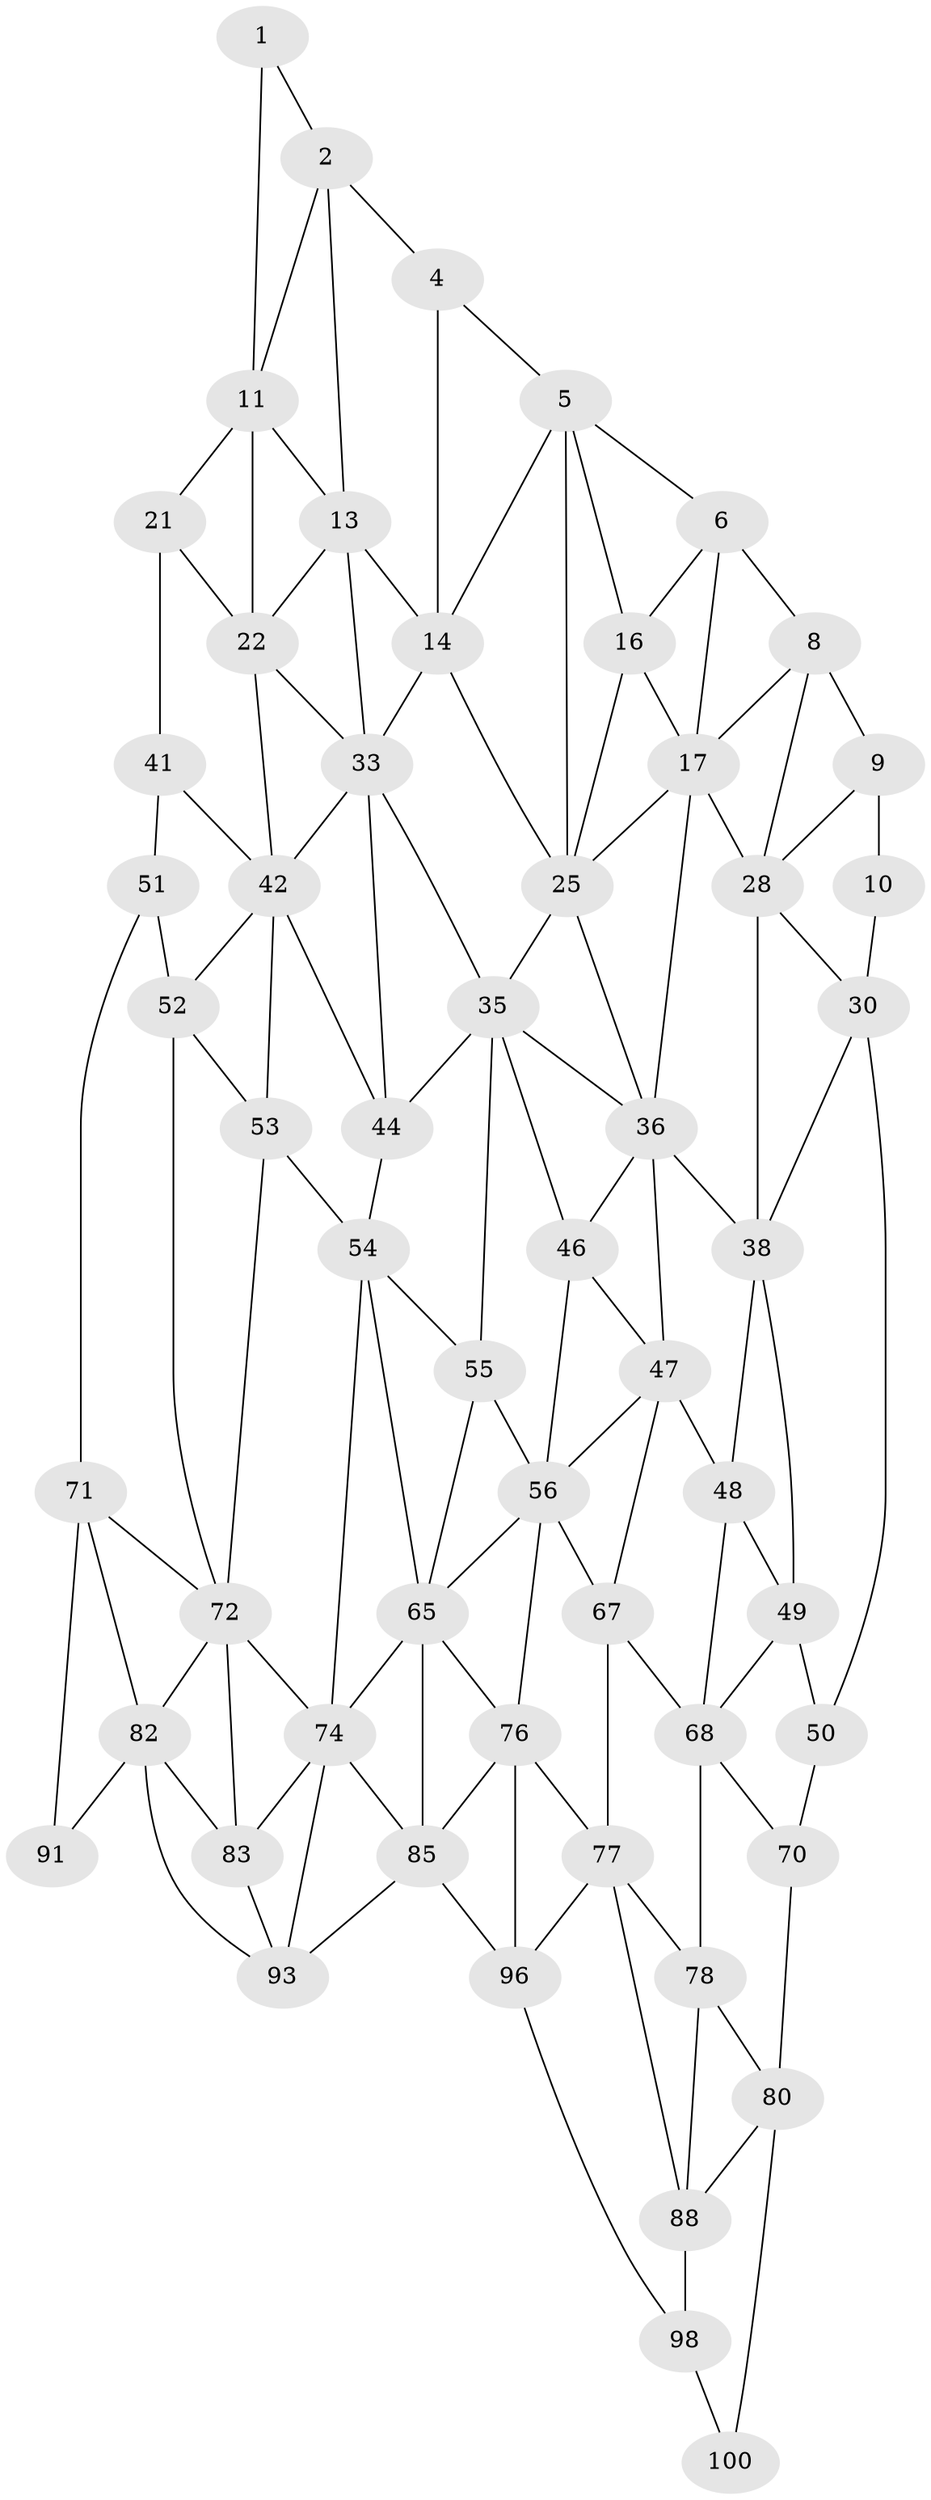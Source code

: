 // original degree distribution, {2: 0.04, 3: 0.32, 4: 0.64}
// Generated by graph-tools (version 1.1) at 2025/38/02/21/25 10:38:57]
// undirected, 56 vertices, 121 edges
graph export_dot {
graph [start="1"]
  node [color=gray90,style=filled];
  1;
  2 [super="+3"];
  4;
  5 [super="+15"];
  6 [super="+7"];
  8 [super="+18"];
  9 [super="+19"];
  10 [super="+20"];
  11 [super="+12"];
  13 [super="+23"];
  14 [super="+24"];
  16;
  17 [super="+27"];
  21 [super="+31"];
  22 [super="+32"];
  25 [super="+26"];
  28 [super="+29"];
  30 [super="+40"];
  33 [super="+34"];
  35 [super="+45"];
  36 [super="+37"];
  38 [super="+39"];
  41;
  42 [super="+43"];
  44;
  46;
  47 [super="+57"];
  48 [super="+58"];
  49 [super="+59"];
  50 [super="+60"];
  51 [super="+61"];
  52 [super="+62"];
  53 [super="+63"];
  54 [super="+64"];
  55;
  56 [super="+66"];
  65 [super="+75"];
  67;
  68 [super="+69"];
  70;
  71 [super="+81"];
  72 [super="+73"];
  74 [super="+84"];
  76 [super="+86"];
  77 [super="+87"];
  78 [super="+79"];
  80 [super="+90"];
  82 [super="+92"];
  83;
  85 [super="+95"];
  88 [super="+89"];
  91;
  93 [super="+94"];
  96 [super="+97"];
  98 [super="+99"];
  100;
  1 -- 11;
  1 -- 2;
  2 -- 4;
  2 -- 13;
  2 -- 11;
  4 -- 14;
  4 -- 5;
  5 -- 6;
  5 -- 16;
  5 -- 25;
  5 -- 14;
  6 -- 16;
  6 -- 8;
  6 -- 17;
  8 -- 9 [weight=2];
  8 -- 17;
  8 -- 28;
  9 -- 10 [weight=2];
  9 -- 28;
  10 -- 30;
  11 -- 21;
  11 -- 13;
  11 -- 22;
  13 -- 14 [weight=2];
  13 -- 33;
  13 -- 22;
  14 -- 25;
  14 -- 33;
  16 -- 17;
  16 -- 25;
  17 -- 28;
  17 -- 36;
  17 -- 25;
  21 -- 22 [weight=2];
  21 -- 41;
  22 -- 33;
  22 -- 42;
  25 -- 35;
  25 -- 36;
  28 -- 38 [weight=2];
  28 -- 30;
  30 -- 50;
  30 -- 38;
  33 -- 35;
  33 -- 44;
  33 -- 42;
  35 -- 36;
  35 -- 44;
  35 -- 46;
  35 -- 55;
  36 -- 46;
  36 -- 38;
  36 -- 47;
  38 -- 48;
  38 -- 49;
  41 -- 51;
  41 -- 42;
  42 -- 52;
  42 -- 44;
  42 -- 53;
  44 -- 54;
  46 -- 56;
  46 -- 47;
  47 -- 48 [weight=2];
  47 -- 56;
  47 -- 67;
  48 -- 49 [weight=2];
  48 -- 68;
  49 -- 50 [weight=2];
  49 -- 68;
  50 -- 70;
  51 -- 52 [weight=2];
  51 -- 71;
  52 -- 53 [weight=2];
  52 -- 72;
  53 -- 54 [weight=2];
  53 -- 72;
  54 -- 55;
  54 -- 65;
  54 -- 74;
  55 -- 65;
  55 -- 56;
  56 -- 65;
  56 -- 67;
  56 -- 76;
  65 -- 74;
  65 -- 76;
  65 -- 85;
  67 -- 77;
  67 -- 68;
  68 -- 78 [weight=2];
  68 -- 70;
  70 -- 80;
  71 -- 72;
  71 -- 82;
  71 -- 91;
  72 -- 82;
  72 -- 74;
  72 -- 83;
  74 -- 83;
  74 -- 85;
  74 -- 93;
  76 -- 77 [weight=2];
  76 -- 96;
  76 -- 85;
  77 -- 78;
  77 -- 88;
  77 -- 96;
  78 -- 88 [weight=2];
  78 -- 80;
  80 -- 100;
  80 -- 88;
  82 -- 83;
  82 -- 91;
  82 -- 93;
  83 -- 93;
  85 -- 96;
  85 -- 93;
  88 -- 98 [weight=2];
  96 -- 98;
  98 -- 100;
}

